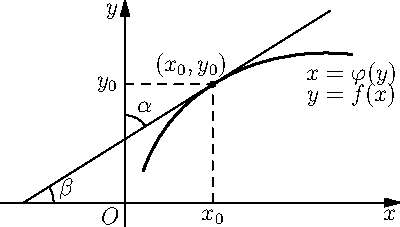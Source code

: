 import graph;
import geometry;
size(200);
path p=(8,14)..controls(11.3527840556,23.7395558927)and(16.8163721037,32.6178864708)..(24,40)
  ..controls(32.3606176671,48.591623854)and(42.7487990631,54.8713376232)..(54,59)
  ..controls(68.0565495056,64.1580935596)and(83.1445041961,65.8726338654)..(98,64);
draw(p,linewidth(1));
real t=0.5*length(p);
point P=point(p,t);
dot(P);
pair T=dir(p,t);
pair K=P+60T;
pair M=intersectionpoint(line(P,K),line((0,0),(1,0)));
draw(M--K);
markangle("$\beta$",(0,0),M,P,radius=15);
pair J=intersectionpoint(line(P,K),line((0,0),(0,1)));
point y0=(0,P.y);
point x0=(P.x,0);
draw(x0--P--y0,dashed);
label("$x_{0}$",x0,S);
label("$y_{0}$",y0,W);
label("$(x_{0},y_{0})$",P,N+0.5W);
markangle("$\alpha$",K,J,y0,radius=12);
label("$x=\varphi(y)$",point(p,length(p)),S);
label("$y=f(x)$",point(p,length(p)),4S);
xlimits(M.x-10,K.x+20);
label("$O$",(0,0),SW);
axes("$x$","$y$",Arrow());




